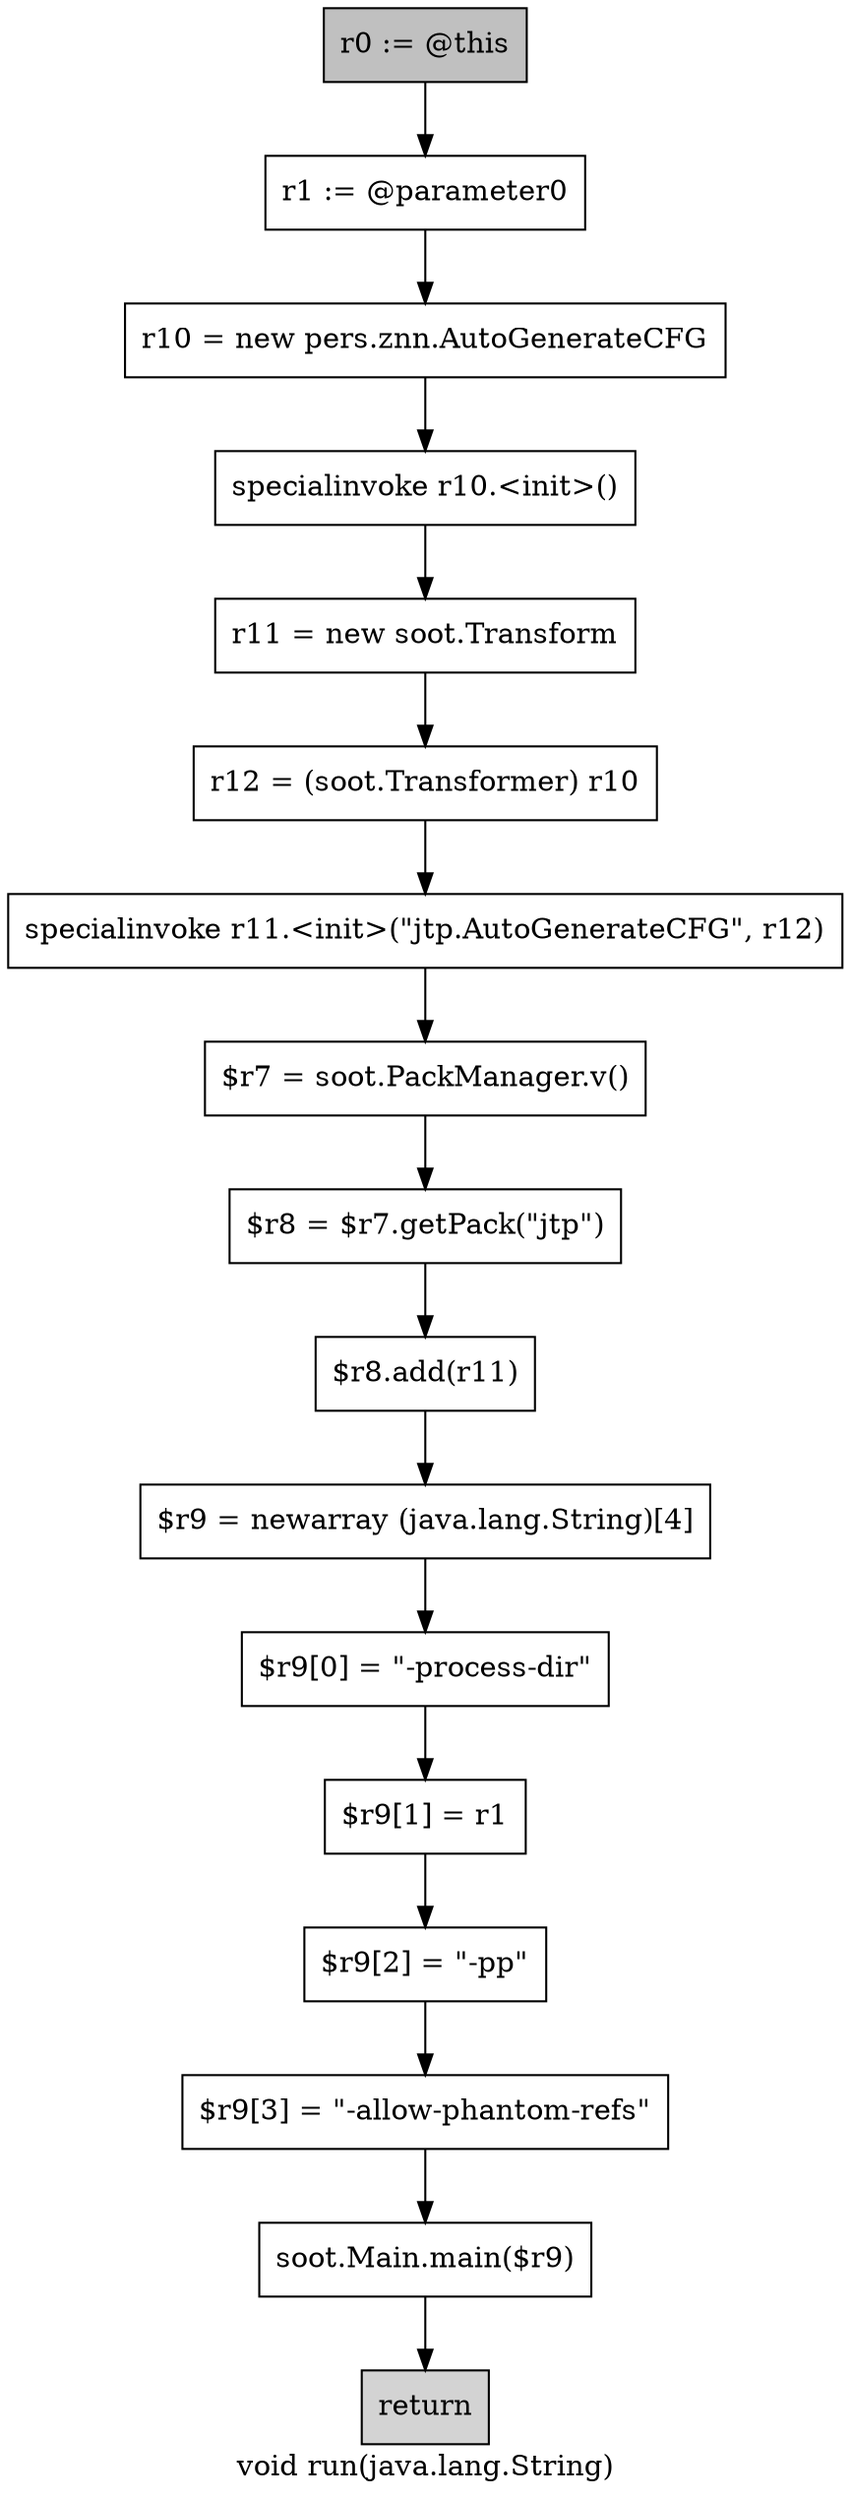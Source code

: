 digraph "void run(java.lang.String)" {
    label="void run(java.lang.String)";
    node [shape=box];
    "0" [style=filled,fillcolor=gray,label="r0 := @this",];
    "1" [label="r1 := @parameter0",];
    "0"->"1";
    "2" [label="r10 = new pers.znn.AutoGenerateCFG",];
    "1"->"2";
    "3" [label="specialinvoke r10.<init>()",];
    "2"->"3";
    "4" [label="r11 = new soot.Transform",];
    "3"->"4";
    "5" [label="r12 = (soot.Transformer) r10",];
    "4"->"5";
    "6" [label="specialinvoke r11.<init>(\"jtp.AutoGenerateCFG\", r12)",];
    "5"->"6";
    "7" [label="$r7 = soot.PackManager.v()",];
    "6"->"7";
    "8" [label="$r8 = $r7.getPack(\"jtp\")",];
    "7"->"8";
    "9" [label="$r8.add(r11)",];
    "8"->"9";
    "10" [label="$r9 = newarray (java.lang.String)[4]",];
    "9"->"10";
    "11" [label="$r9[0] = \"-process-dir\"",];
    "10"->"11";
    "12" [label="$r9[1] = r1",];
    "11"->"12";
    "13" [label="$r9[2] = \"-pp\"",];
    "12"->"13";
    "14" [label="$r9[3] = \"-allow-phantom-refs\"",];
    "13"->"14";
    "15" [label="soot.Main.main($r9)",];
    "14"->"15";
    "16" [style=filled,fillcolor=lightgray,label="return",];
    "15"->"16";
}
